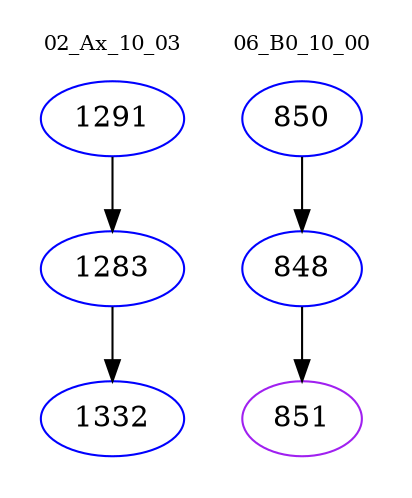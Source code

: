digraph{
subgraph cluster_0 {
color = white
label = "02_Ax_10_03";
fontsize=10;
T0_1291 [label="1291", color="blue"]
T0_1291 -> T0_1283 [color="black"]
T0_1283 [label="1283", color="blue"]
T0_1283 -> T0_1332 [color="black"]
T0_1332 [label="1332", color="blue"]
}
subgraph cluster_1 {
color = white
label = "06_B0_10_00";
fontsize=10;
T1_850 [label="850", color="blue"]
T1_850 -> T1_848 [color="black"]
T1_848 [label="848", color="blue"]
T1_848 -> T1_851 [color="black"]
T1_851 [label="851", color="purple"]
}
}
